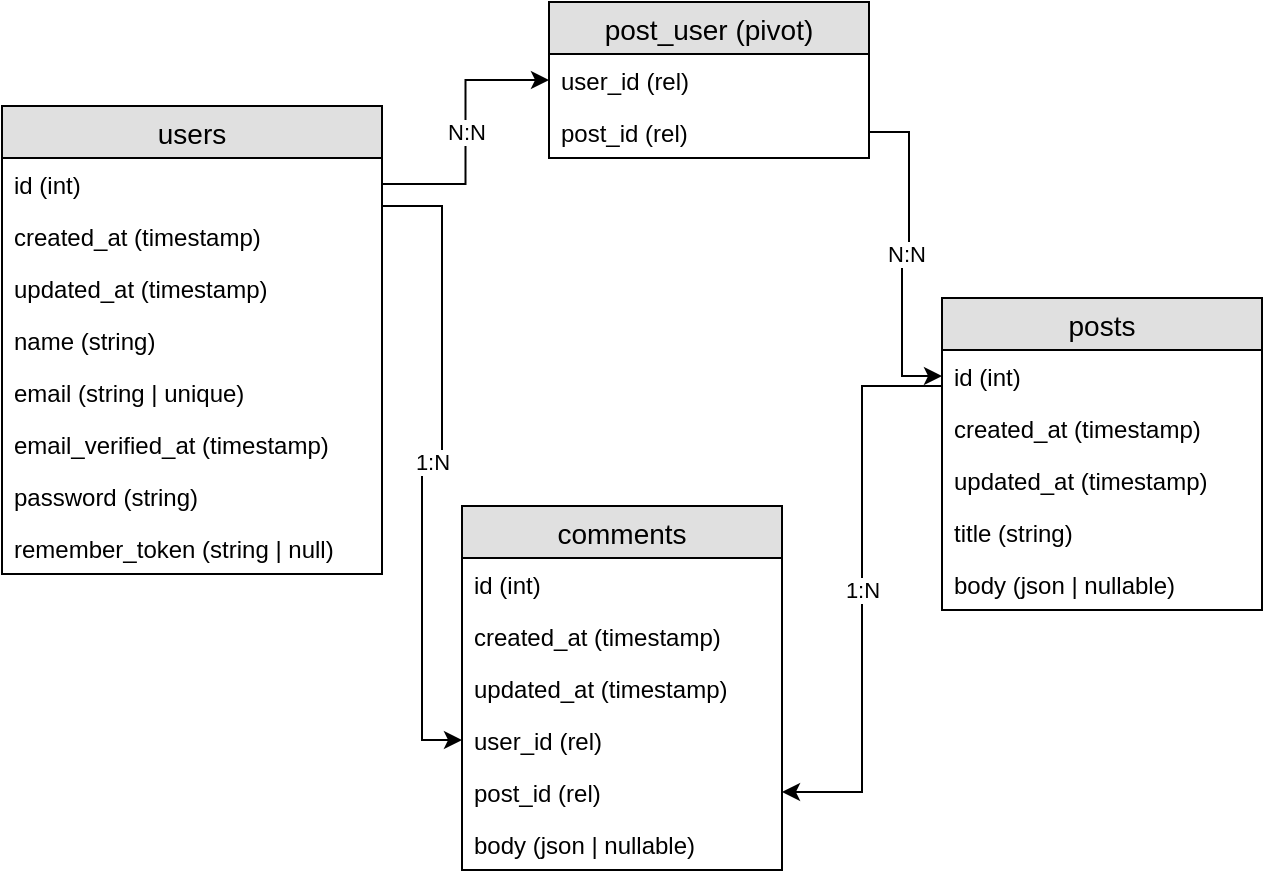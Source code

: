 <mxfile version="11.1.4" type="device"><diagram id="0u7K_lOJ-KjEG8qIoPZT" name="Page-1"><mxGraphModel dx="1640" dy="488" grid="1" gridSize="10" guides="1" tooltips="1" connect="0" arrows="1" fold="1" page="1" pageScale="1" pageWidth="827" pageHeight="1169" math="0" shadow="0"><root><mxCell id="0"/><mxCell id="1" parent="0"/><mxCell id="ExaXDKueG3LK60wbwNTI-1" value="users" style="swimlane;fontStyle=0;childLayout=stackLayout;horizontal=1;startSize=26;fillColor=#e0e0e0;horizontalStack=0;resizeParent=1;resizeParentMax=0;resizeLast=0;collapsible=1;marginBottom=0;swimlaneFillColor=#ffffff;align=center;fontSize=14;" vertex="1" parent="1"><mxGeometry x="-20" y="140" width="190" height="234" as="geometry"/></mxCell><mxCell id="ExaXDKueG3LK60wbwNTI-2" value="id (int)" style="text;strokeColor=none;fillColor=none;spacingLeft=4;spacingRight=4;overflow=hidden;rotatable=0;points=[[0,0.5],[1,0.5]];portConstraint=eastwest;fontSize=12;" vertex="1" parent="ExaXDKueG3LK60wbwNTI-1"><mxGeometry y="26" width="190" height="26" as="geometry"/></mxCell><mxCell id="ExaXDKueG3LK60wbwNTI-3" value="created_at (timestamp)" style="text;strokeColor=none;fillColor=none;spacingLeft=4;spacingRight=4;overflow=hidden;rotatable=0;points=[[0,0.5],[1,0.5]];portConstraint=eastwest;fontSize=12;" vertex="1" parent="ExaXDKueG3LK60wbwNTI-1"><mxGeometry y="52" width="190" height="26" as="geometry"/></mxCell><mxCell id="ExaXDKueG3LK60wbwNTI-4" value="updated_at (timestamp)" style="text;strokeColor=none;fillColor=none;spacingLeft=4;spacingRight=4;overflow=hidden;rotatable=0;points=[[0,0.5],[1,0.5]];portConstraint=eastwest;fontSize=12;" vertex="1" parent="ExaXDKueG3LK60wbwNTI-1"><mxGeometry y="78" width="190" height="26" as="geometry"/></mxCell><mxCell id="ExaXDKueG3LK60wbwNTI-23" value="name (string)" style="text;strokeColor=none;fillColor=none;spacingLeft=4;spacingRight=4;overflow=hidden;rotatable=0;points=[[0,0.5],[1,0.5]];portConstraint=eastwest;fontSize=12;" vertex="1" parent="ExaXDKueG3LK60wbwNTI-1"><mxGeometry y="104" width="190" height="26" as="geometry"/></mxCell><mxCell id="ExaXDKueG3LK60wbwNTI-24" value="email (string | unique)" style="text;strokeColor=none;fillColor=none;spacingLeft=4;spacingRight=4;overflow=hidden;rotatable=0;points=[[0,0.5],[1,0.5]];portConstraint=eastwest;fontSize=12;" vertex="1" parent="ExaXDKueG3LK60wbwNTI-1"><mxGeometry y="130" width="190" height="26" as="geometry"/></mxCell><mxCell id="ExaXDKueG3LK60wbwNTI-25" value="email_verified_at (timestamp)" style="text;strokeColor=none;fillColor=none;spacingLeft=4;spacingRight=4;overflow=hidden;rotatable=0;points=[[0,0.5],[1,0.5]];portConstraint=eastwest;fontSize=12;" vertex="1" parent="ExaXDKueG3LK60wbwNTI-1"><mxGeometry y="156" width="190" height="26" as="geometry"/></mxCell><mxCell id="ExaXDKueG3LK60wbwNTI-26" value="password (string)" style="text;strokeColor=none;fillColor=none;spacingLeft=4;spacingRight=4;overflow=hidden;rotatable=0;points=[[0,0.5],[1,0.5]];portConstraint=eastwest;fontSize=12;" vertex="1" parent="ExaXDKueG3LK60wbwNTI-1"><mxGeometry y="182" width="190" height="26" as="geometry"/></mxCell><mxCell id="ExaXDKueG3LK60wbwNTI-27" value="remember_token (string | null)" style="text;strokeColor=none;fillColor=none;spacingLeft=4;spacingRight=4;overflow=hidden;rotatable=0;points=[[0,0.5],[1,0.5]];portConstraint=eastwest;fontSize=12;" vertex="1" parent="ExaXDKueG3LK60wbwNTI-1"><mxGeometry y="208" width="190" height="26" as="geometry"/></mxCell><mxCell id="ExaXDKueG3LK60wbwNTI-5" value="posts" style="swimlane;fontStyle=0;childLayout=stackLayout;horizontal=1;startSize=26;fillColor=#e0e0e0;horizontalStack=0;resizeParent=1;resizeParentMax=0;resizeLast=0;collapsible=1;marginBottom=0;swimlaneFillColor=#ffffff;align=center;fontSize=14;" vertex="1" parent="1"><mxGeometry x="450" y="236" width="160" height="156" as="geometry"/></mxCell><mxCell id="ExaXDKueG3LK60wbwNTI-6" value="id (int)" style="text;strokeColor=none;fillColor=none;spacingLeft=4;spacingRight=4;overflow=hidden;rotatable=0;points=[[0,0.5],[1,0.5]];portConstraint=eastwest;fontSize=12;" vertex="1" parent="ExaXDKueG3LK60wbwNTI-5"><mxGeometry y="26" width="160" height="26" as="geometry"/></mxCell><mxCell id="ExaXDKueG3LK60wbwNTI-7" value="created_at (timestamp)" style="text;strokeColor=none;fillColor=none;spacingLeft=4;spacingRight=4;overflow=hidden;rotatable=0;points=[[0,0.5],[1,0.5]];portConstraint=eastwest;fontSize=12;" vertex="1" parent="ExaXDKueG3LK60wbwNTI-5"><mxGeometry y="52" width="160" height="26" as="geometry"/></mxCell><mxCell id="ExaXDKueG3LK60wbwNTI-8" value="updated_at (timestamp)" style="text;strokeColor=none;fillColor=none;spacingLeft=4;spacingRight=4;overflow=hidden;rotatable=0;points=[[0,0.5],[1,0.5]];portConstraint=eastwest;fontSize=12;" vertex="1" parent="ExaXDKueG3LK60wbwNTI-5"><mxGeometry y="78" width="160" height="26" as="geometry"/></mxCell><mxCell id="ExaXDKueG3LK60wbwNTI-28" value="title (string)" style="text;strokeColor=none;fillColor=none;spacingLeft=4;spacingRight=4;overflow=hidden;rotatable=0;points=[[0,0.5],[1,0.5]];portConstraint=eastwest;fontSize=12;" vertex="1" parent="ExaXDKueG3LK60wbwNTI-5"><mxGeometry y="104" width="160" height="26" as="geometry"/></mxCell><mxCell id="ExaXDKueG3LK60wbwNTI-29" value="body (json | nullable)" style="text;strokeColor=none;fillColor=none;spacingLeft=4;spacingRight=4;overflow=hidden;rotatable=0;points=[[0,0.5],[1,0.5]];portConstraint=eastwest;fontSize=12;" vertex="1" parent="ExaXDKueG3LK60wbwNTI-5"><mxGeometry y="130" width="160" height="26" as="geometry"/></mxCell><mxCell id="ExaXDKueG3LK60wbwNTI-9" value="post_user (pivot)" style="swimlane;fontStyle=0;childLayout=stackLayout;horizontal=1;startSize=26;fillColor=#e0e0e0;horizontalStack=0;resizeParent=1;resizeParentMax=0;resizeLast=0;collapsible=1;marginBottom=0;swimlaneFillColor=#ffffff;align=center;fontSize=14;" vertex="1" parent="1"><mxGeometry x="253.5" y="88" width="160" height="78" as="geometry"/></mxCell><mxCell id="ExaXDKueG3LK60wbwNTI-10" value="user_id (rel)" style="text;strokeColor=none;fillColor=none;spacingLeft=4;spacingRight=4;overflow=hidden;rotatable=0;points=[[0,0.5],[1,0.5]];portConstraint=eastwest;fontSize=12;" vertex="1" parent="ExaXDKueG3LK60wbwNTI-9"><mxGeometry y="26" width="160" height="26" as="geometry"/></mxCell><mxCell id="ExaXDKueG3LK60wbwNTI-11" value="post_id (rel)" style="text;strokeColor=none;fillColor=none;spacingLeft=4;spacingRight=4;overflow=hidden;rotatable=0;points=[[0,0.5],[1,0.5]];portConstraint=eastwest;fontSize=12;" vertex="1" parent="ExaXDKueG3LK60wbwNTI-9"><mxGeometry y="52" width="160" height="26" as="geometry"/></mxCell><mxCell id="ExaXDKueG3LK60wbwNTI-13" value="N:N" style="edgeStyle=orthogonalEdgeStyle;rounded=0;orthogonalLoop=1;jettySize=auto;html=1;" edge="1" parent="1" source="ExaXDKueG3LK60wbwNTI-2" target="ExaXDKueG3LK60wbwNTI-10"><mxGeometry relative="1" as="geometry"/></mxCell><mxCell id="ExaXDKueG3LK60wbwNTI-14" value="N:N" style="edgeStyle=orthogonalEdgeStyle;rounded=0;orthogonalLoop=1;jettySize=auto;html=1;" edge="1" parent="1" source="ExaXDKueG3LK60wbwNTI-11" target="ExaXDKueG3LK60wbwNTI-6"><mxGeometry relative="1" as="geometry"/></mxCell><mxCell id="ExaXDKueG3LK60wbwNTI-15" value="comments" style="swimlane;fontStyle=0;childLayout=stackLayout;horizontal=1;startSize=26;fillColor=#e0e0e0;horizontalStack=0;resizeParent=1;resizeParentMax=0;resizeLast=0;collapsible=1;marginBottom=0;swimlaneFillColor=#ffffff;align=center;fontSize=14;" vertex="1" parent="1"><mxGeometry x="210" y="340" width="160" height="182" as="geometry"/></mxCell><mxCell id="ExaXDKueG3LK60wbwNTI-16" value="id (int)" style="text;strokeColor=none;fillColor=none;spacingLeft=4;spacingRight=4;overflow=hidden;rotatable=0;points=[[0,0.5],[1,0.5]];portConstraint=eastwest;fontSize=12;" vertex="1" parent="ExaXDKueG3LK60wbwNTI-15"><mxGeometry y="26" width="160" height="26" as="geometry"/></mxCell><mxCell id="ExaXDKueG3LK60wbwNTI-17" value="created_at (timestamp)" style="text;strokeColor=none;fillColor=none;spacingLeft=4;spacingRight=4;overflow=hidden;rotatable=0;points=[[0,0.5],[1,0.5]];portConstraint=eastwest;fontSize=12;" vertex="1" parent="ExaXDKueG3LK60wbwNTI-15"><mxGeometry y="52" width="160" height="26" as="geometry"/></mxCell><mxCell id="ExaXDKueG3LK60wbwNTI-18" value="updated_at (timestamp)" style="text;strokeColor=none;fillColor=none;spacingLeft=4;spacingRight=4;overflow=hidden;rotatable=0;points=[[0,0.5],[1,0.5]];portConstraint=eastwest;fontSize=12;" vertex="1" parent="ExaXDKueG3LK60wbwNTI-15"><mxGeometry y="78" width="160" height="26" as="geometry"/></mxCell><mxCell id="ExaXDKueG3LK60wbwNTI-19" value="user_id (rel)" style="text;strokeColor=none;fillColor=none;spacingLeft=4;spacingRight=4;overflow=hidden;rotatable=0;points=[[0,0.5],[1,0.5]];portConstraint=eastwest;fontSize=12;" vertex="1" parent="ExaXDKueG3LK60wbwNTI-15"><mxGeometry y="104" width="160" height="26" as="geometry"/></mxCell><mxCell id="ExaXDKueG3LK60wbwNTI-20" value="post_id (rel)" style="text;strokeColor=none;fillColor=none;spacingLeft=4;spacingRight=4;overflow=hidden;rotatable=0;points=[[0,0.5],[1,0.5]];portConstraint=eastwest;fontSize=12;" vertex="1" parent="ExaXDKueG3LK60wbwNTI-15"><mxGeometry y="130" width="160" height="26" as="geometry"/></mxCell><mxCell id="ExaXDKueG3LK60wbwNTI-30" value="body (json | nullable)" style="text;strokeColor=none;fillColor=none;spacingLeft=4;spacingRight=4;overflow=hidden;rotatable=0;points=[[0,0.5],[1,0.5]];portConstraint=eastwest;fontSize=12;" vertex="1" parent="ExaXDKueG3LK60wbwNTI-15"><mxGeometry y="156" width="160" height="26" as="geometry"/></mxCell><mxCell id="ExaXDKueG3LK60wbwNTI-21" value="1:N" style="edgeStyle=orthogonalEdgeStyle;rounded=0;orthogonalLoop=1;jettySize=auto;html=1;entryX=0;entryY=0.5;entryDx=0;entryDy=0;" edge="1" parent="1" source="ExaXDKueG3LK60wbwNTI-2" target="ExaXDKueG3LK60wbwNTI-19"><mxGeometry relative="1" as="geometry"><Array as="points"><mxPoint x="200" y="190"/><mxPoint x="200" y="318"/><mxPoint x="190" y="318"/><mxPoint x="190" y="457"/></Array></mxGeometry></mxCell><mxCell id="ExaXDKueG3LK60wbwNTI-22" value="1:N" style="edgeStyle=orthogonalEdgeStyle;rounded=0;orthogonalLoop=1;jettySize=auto;html=1;" edge="1" parent="1" source="ExaXDKueG3LK60wbwNTI-6" target="ExaXDKueG3LK60wbwNTI-20"><mxGeometry relative="1" as="geometry"><Array as="points"><mxPoint x="410" y="280"/><mxPoint x="410" y="483"/></Array></mxGeometry></mxCell></root></mxGraphModel></diagram></mxfile>
